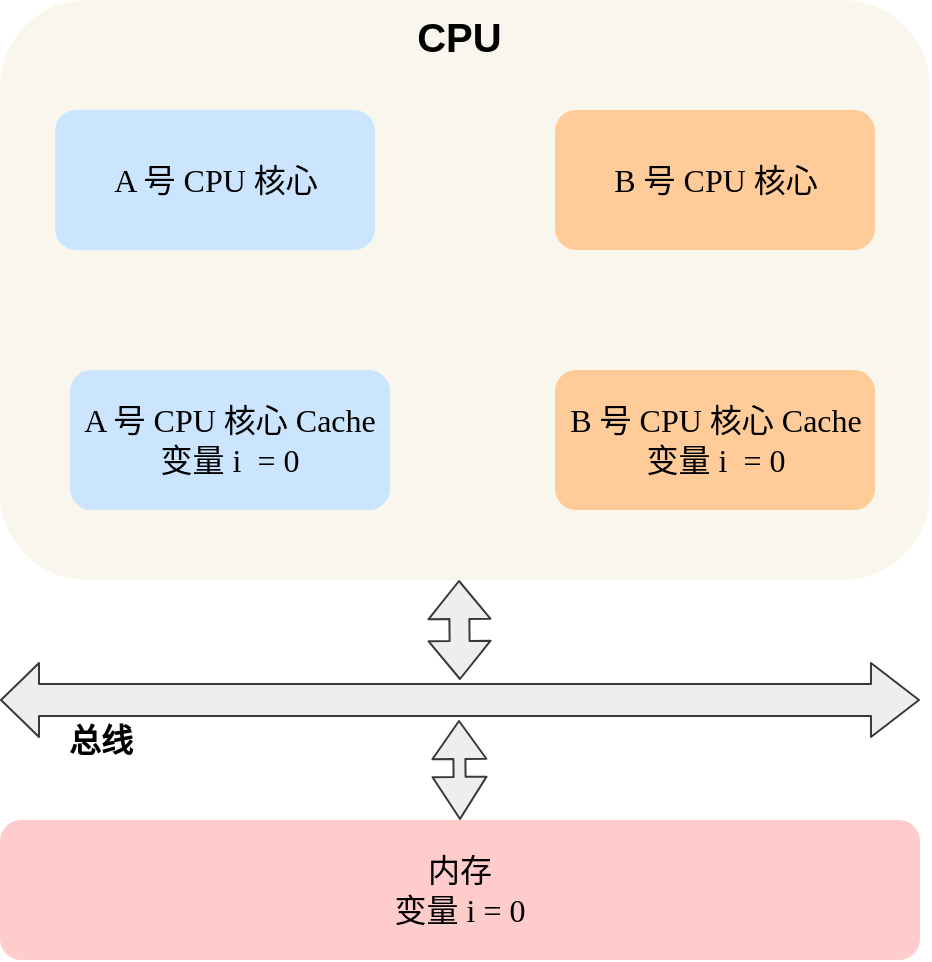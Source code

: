 <mxfile version="13.8.1" type="github">
  <diagram id="jkSl7dGRgAyyyhbB4nZu" name="Page-1">
    <mxGraphModel dx="1673" dy="896" grid="1" gridSize="10" guides="1" tooltips="1" connect="1" arrows="1" fold="1" page="1" pageScale="1" pageWidth="827" pageHeight="1169" math="0" shadow="0">
      <root>
        <mxCell id="0" />
        <mxCell id="1" parent="0" />
        <mxCell id="es523n7nkKF292HpsFww-7" value="CPU&amp;nbsp;" style="rounded=1;whiteSpace=wrap;html=1;fontSize=20;fontStyle=1;verticalAlign=top;fillColor=#f9f7ed;strokeColor=none;" vertex="1" parent="1">
          <mxGeometry x="225" y="140" width="465" height="290" as="geometry" />
        </mxCell>
        <mxCell id="es523n7nkKF292HpsFww-1" value="A 号 CPU 核心" style="rounded=1;whiteSpace=wrap;html=1;fontSize=16;fillColor=#cce5ff;fontFamily=Comic Sans MS;strokeColor=none;" vertex="1" parent="1">
          <mxGeometry x="252.5" y="195" width="160" height="70" as="geometry" />
        </mxCell>
        <mxCell id="es523n7nkKF292HpsFww-2" value="B 号 CPU 核心" style="rounded=1;whiteSpace=wrap;html=1;fontSize=16;fillColor=#ffcc99;fontFamily=Comic Sans MS;strokeColor=none;" vertex="1" parent="1">
          <mxGeometry x="502.5" y="195" width="160" height="70" as="geometry" />
        </mxCell>
        <mxCell id="es523n7nkKF292HpsFww-3" value="A 号 CPU 核心 Cache&lt;br&gt;变量 i&amp;nbsp; = 0" style="rounded=1;whiteSpace=wrap;html=1;fontSize=16;fillColor=#cce5ff;fontFamily=Comic Sans MS;strokeColor=none;" vertex="1" parent="1">
          <mxGeometry x="260" y="325" width="160" height="70" as="geometry" />
        </mxCell>
        <mxCell id="es523n7nkKF292HpsFww-4" value="B 号 CPU 核心 Cache&lt;br&gt;变量 i&amp;nbsp; = 0" style="rounded=1;whiteSpace=wrap;html=1;fontSize=16;fillColor=#ffcc99;fontFamily=Comic Sans MS;strokeColor=none;" vertex="1" parent="1">
          <mxGeometry x="502.5" y="325" width="160" height="70" as="geometry" />
        </mxCell>
        <mxCell id="es523n7nkKF292HpsFww-5" value="内存&lt;br&gt;变量 i = 0" style="rounded=1;whiteSpace=wrap;html=1;fontSize=16;fillColor=#ffcccc;strokeColor=none;fontFamily=Comic Sans MS;" vertex="1" parent="1">
          <mxGeometry x="225" y="550" width="460" height="70" as="geometry" />
        </mxCell>
        <mxCell id="es523n7nkKF292HpsFww-8" value="" style="shape=flexArrow;endArrow=classic;startArrow=classic;html=1;width=16;endSize=7.67;fillColor=#eeeeee;strokeColor=#36393d;" edge="1" parent="1">
          <mxGeometry width="50" height="50" relative="1" as="geometry">
            <mxPoint x="225" y="490" as="sourcePoint" />
            <mxPoint x="685" y="490" as="targetPoint" />
          </mxGeometry>
        </mxCell>
        <mxCell id="es523n7nkKF292HpsFww-16" value="" style="shape=flexArrow;endArrow=classic;startArrow=classic;html=1;fontSize=20;fillColor=#eeeeee;strokeColor=#36393d;" edge="1" parent="1">
          <mxGeometry width="50" height="50" relative="1" as="geometry">
            <mxPoint x="455" y="480" as="sourcePoint" />
            <mxPoint x="454.5" y="430" as="targetPoint" />
          </mxGeometry>
        </mxCell>
        <mxCell id="es523n7nkKF292HpsFww-17" value="" style="shape=flexArrow;endArrow=classic;startArrow=classic;html=1;fontSize=20;width=6;startSize=6.68;fillColor=#eeeeee;strokeColor=#36393d;" edge="1" parent="1">
          <mxGeometry width="50" height="50" relative="1" as="geometry">
            <mxPoint x="455" y="550" as="sourcePoint" />
            <mxPoint x="454.5" y="500" as="targetPoint" />
          </mxGeometry>
        </mxCell>
        <mxCell id="es523n7nkKF292HpsFww-18" value="总线" style="text;html=1;align=center;verticalAlign=middle;resizable=0;points=[];autosize=1;fontSize=16;fontStyle=1" vertex="1" parent="1">
          <mxGeometry x="250" y="500" width="50" height="20" as="geometry" />
        </mxCell>
      </root>
    </mxGraphModel>
  </diagram>
</mxfile>
